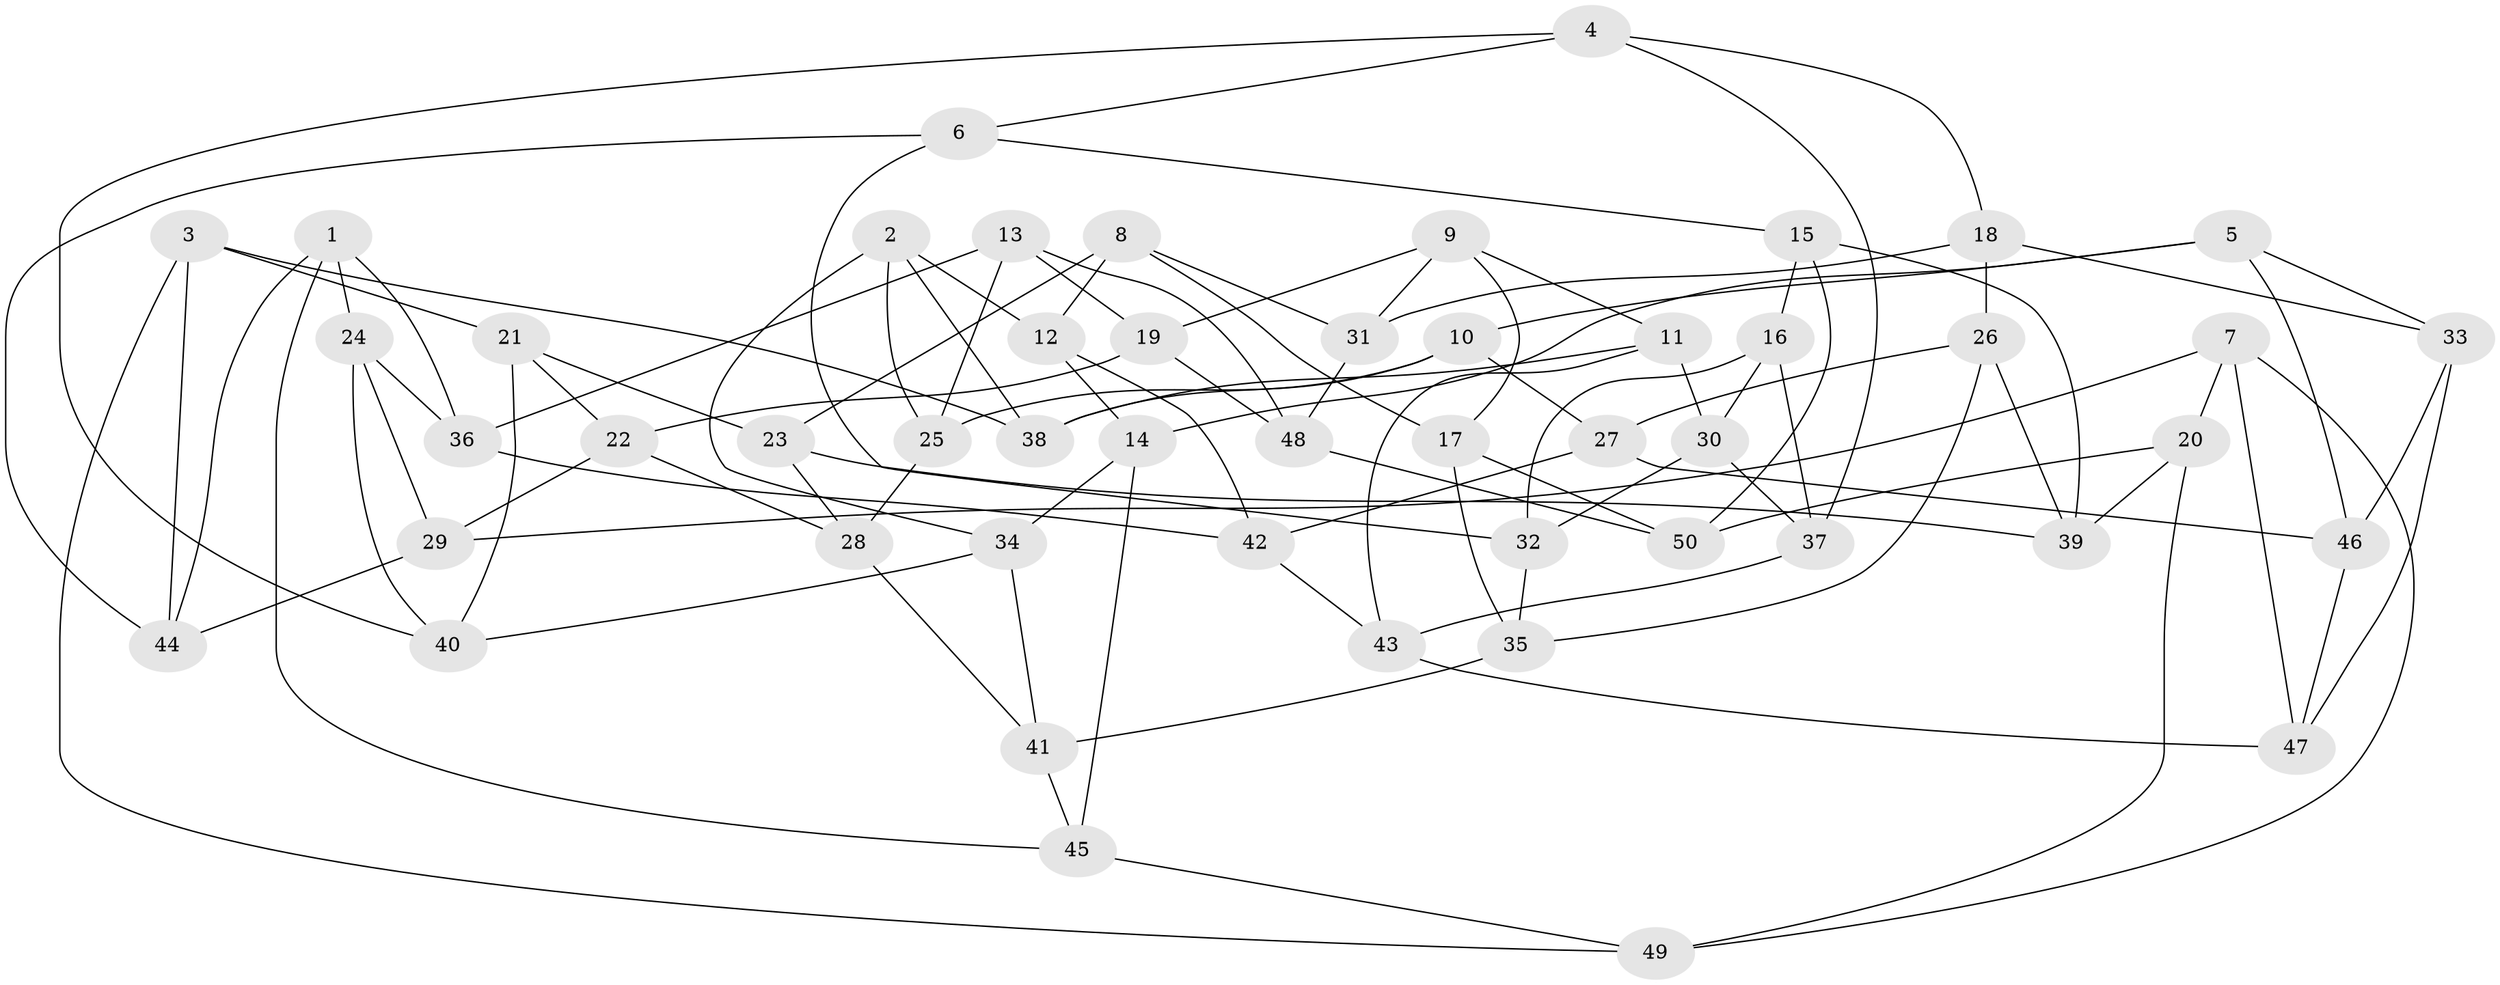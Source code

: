 // Generated by graph-tools (version 1.1) at 2025/16/03/09/25 04:16:39]
// undirected, 50 vertices, 100 edges
graph export_dot {
graph [start="1"]
  node [color=gray90,style=filled];
  1;
  2;
  3;
  4;
  5;
  6;
  7;
  8;
  9;
  10;
  11;
  12;
  13;
  14;
  15;
  16;
  17;
  18;
  19;
  20;
  21;
  22;
  23;
  24;
  25;
  26;
  27;
  28;
  29;
  30;
  31;
  32;
  33;
  34;
  35;
  36;
  37;
  38;
  39;
  40;
  41;
  42;
  43;
  44;
  45;
  46;
  47;
  48;
  49;
  50;
  1 -- 44;
  1 -- 36;
  1 -- 45;
  1 -- 24;
  2 -- 38;
  2 -- 25;
  2 -- 12;
  2 -- 34;
  3 -- 21;
  3 -- 44;
  3 -- 38;
  3 -- 49;
  4 -- 6;
  4 -- 40;
  4 -- 37;
  4 -- 18;
  5 -- 14;
  5 -- 46;
  5 -- 10;
  5 -- 33;
  6 -- 15;
  6 -- 32;
  6 -- 44;
  7 -- 49;
  7 -- 20;
  7 -- 29;
  7 -- 47;
  8 -- 23;
  8 -- 17;
  8 -- 12;
  8 -- 31;
  9 -- 17;
  9 -- 11;
  9 -- 19;
  9 -- 31;
  10 -- 25;
  10 -- 38;
  10 -- 27;
  11 -- 30;
  11 -- 43;
  11 -- 38;
  12 -- 42;
  12 -- 14;
  13 -- 25;
  13 -- 48;
  13 -- 19;
  13 -- 36;
  14 -- 34;
  14 -- 45;
  15 -- 50;
  15 -- 16;
  15 -- 39;
  16 -- 32;
  16 -- 30;
  16 -- 37;
  17 -- 50;
  17 -- 35;
  18 -- 33;
  18 -- 26;
  18 -- 31;
  19 -- 48;
  19 -- 22;
  20 -- 39;
  20 -- 49;
  20 -- 50;
  21 -- 40;
  21 -- 23;
  21 -- 22;
  22 -- 29;
  22 -- 28;
  23 -- 28;
  23 -- 39;
  24 -- 29;
  24 -- 36;
  24 -- 40;
  25 -- 28;
  26 -- 35;
  26 -- 39;
  26 -- 27;
  27 -- 42;
  27 -- 46;
  28 -- 41;
  29 -- 44;
  30 -- 37;
  30 -- 32;
  31 -- 48;
  32 -- 35;
  33 -- 46;
  33 -- 47;
  34 -- 41;
  34 -- 40;
  35 -- 41;
  36 -- 42;
  37 -- 43;
  41 -- 45;
  42 -- 43;
  43 -- 47;
  45 -- 49;
  46 -- 47;
  48 -- 50;
}
